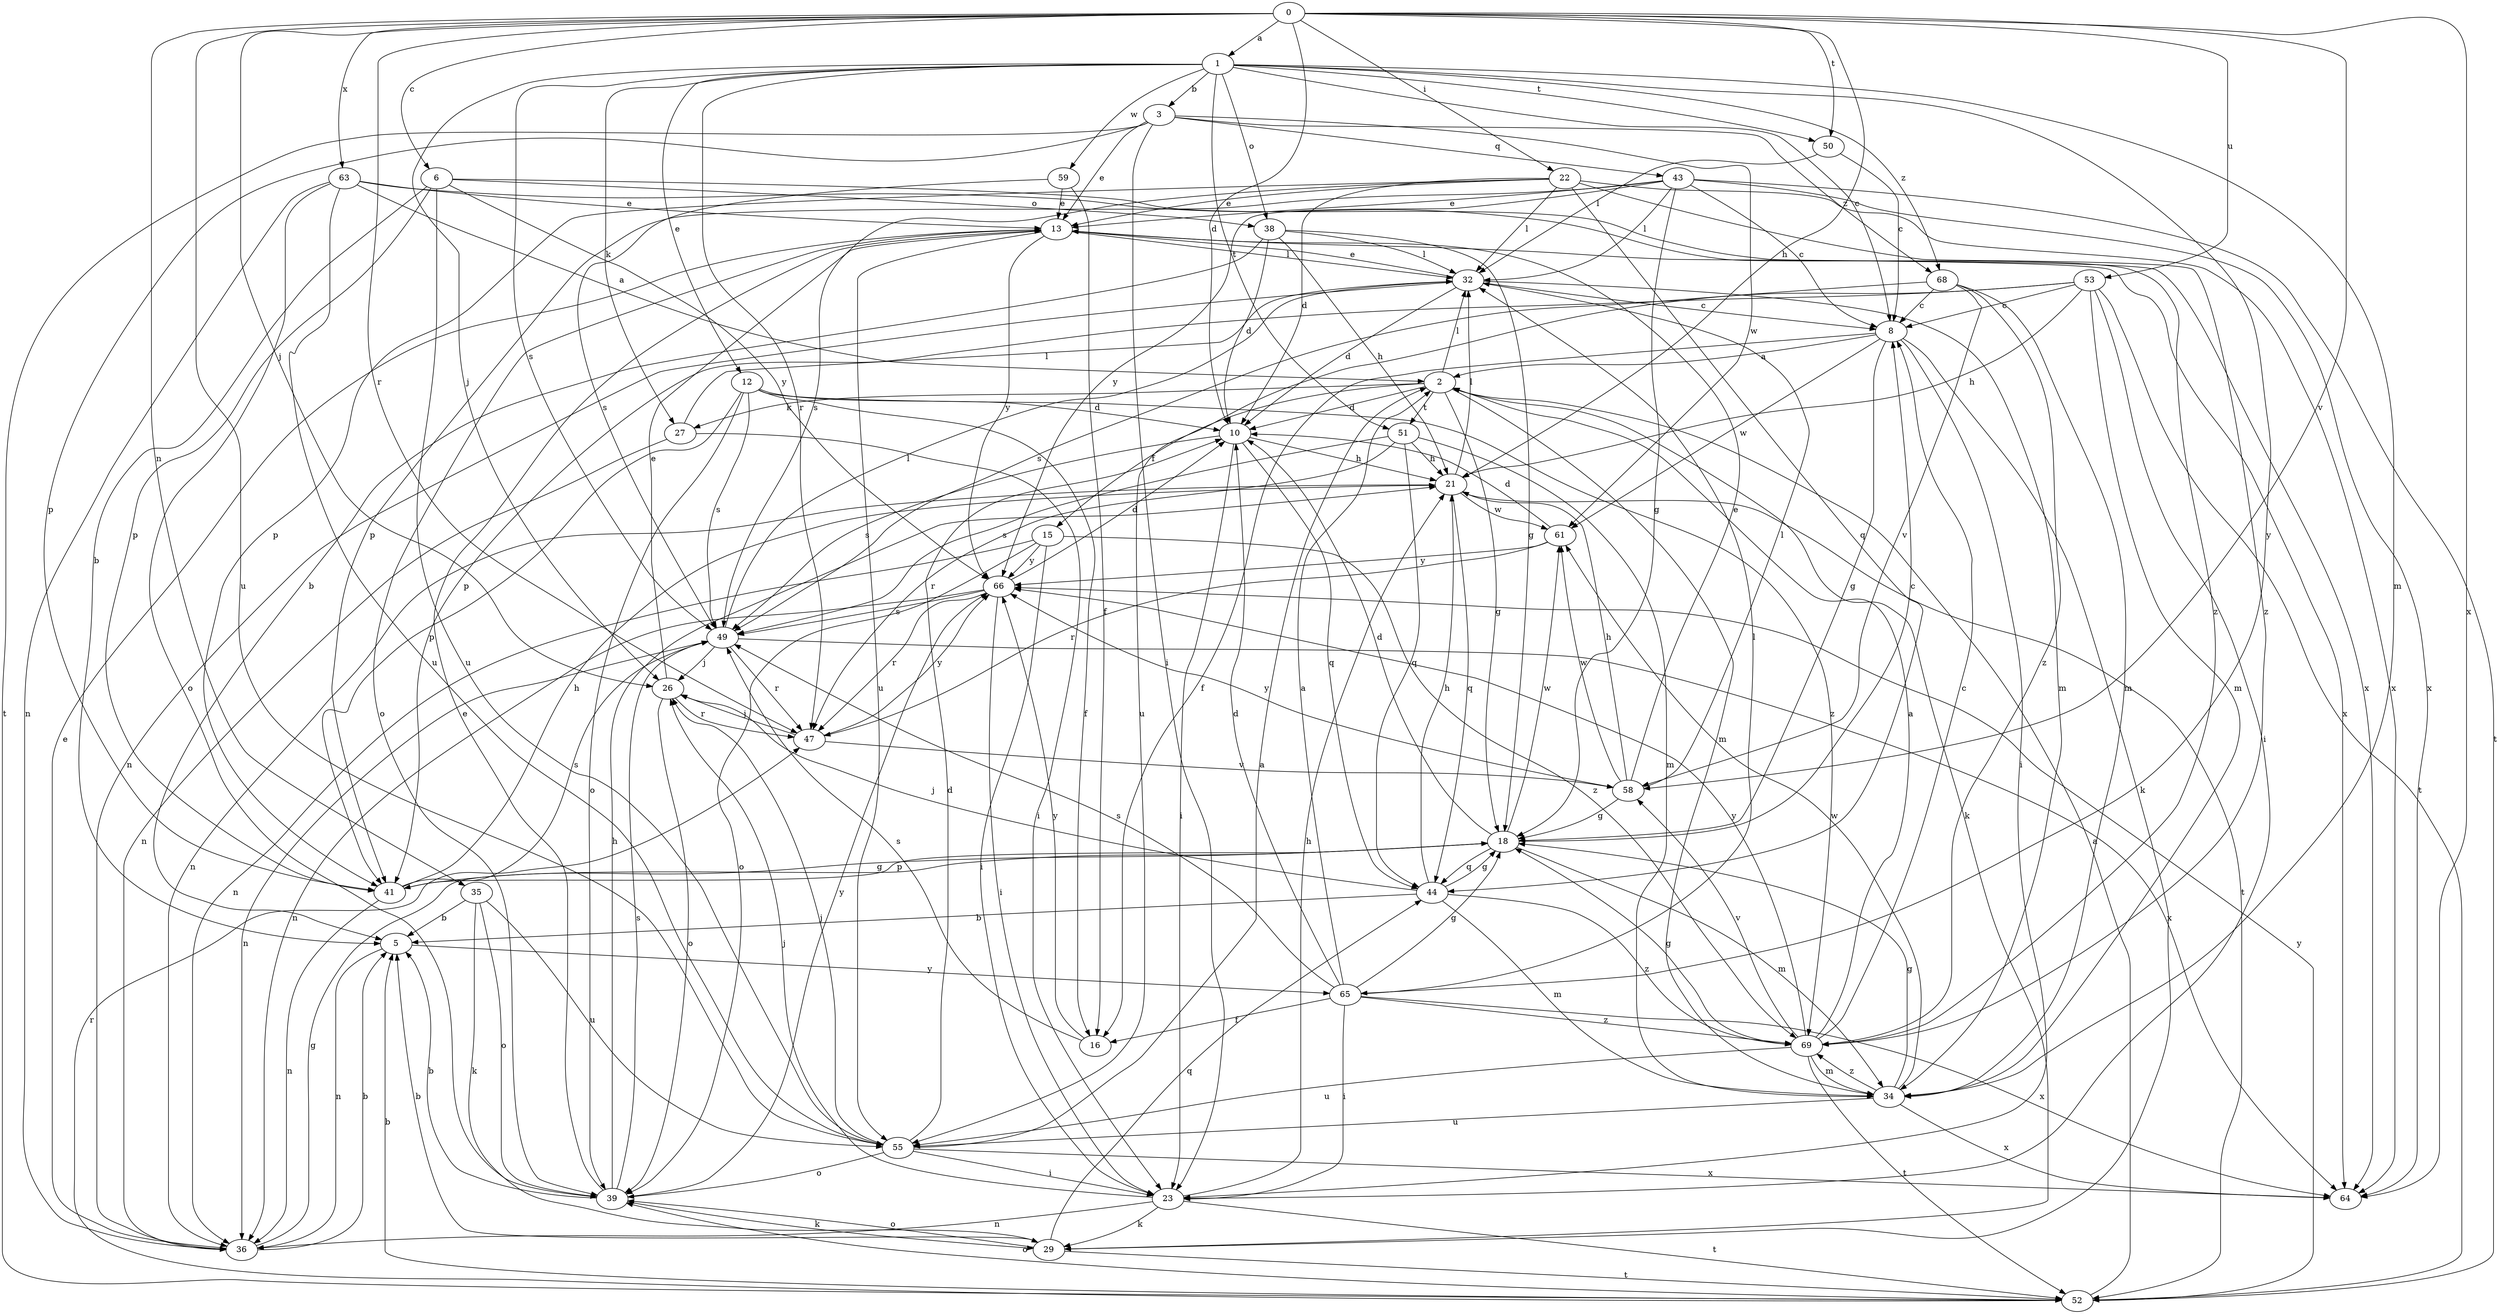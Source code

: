 strict digraph  {
0;
1;
2;
3;
5;
6;
8;
10;
12;
13;
15;
16;
18;
21;
22;
23;
26;
27;
29;
32;
34;
35;
36;
38;
39;
41;
43;
44;
47;
49;
50;
51;
52;
53;
55;
58;
59;
61;
63;
64;
65;
66;
68;
69;
0 -> 1  [label=a];
0 -> 6  [label=c];
0 -> 10  [label=d];
0 -> 21  [label=h];
0 -> 22  [label=i];
0 -> 26  [label=j];
0 -> 35  [label=n];
0 -> 47  [label=r];
0 -> 50  [label=t];
0 -> 53  [label=u];
0 -> 55  [label=u];
0 -> 58  [label=v];
0 -> 63  [label=x];
0 -> 64  [label=x];
1 -> 3  [label=b];
1 -> 8  [label=c];
1 -> 12  [label=e];
1 -> 26  [label=j];
1 -> 27  [label=k];
1 -> 34  [label=m];
1 -> 38  [label=o];
1 -> 47  [label=r];
1 -> 49  [label=s];
1 -> 50  [label=t];
1 -> 51  [label=t];
1 -> 59  [label=w];
1 -> 65  [label=y];
1 -> 68  [label=z];
2 -> 10  [label=d];
2 -> 15  [label=f];
2 -> 18  [label=g];
2 -> 27  [label=k];
2 -> 29  [label=k];
2 -> 32  [label=l];
2 -> 34  [label=m];
2 -> 51  [label=t];
3 -> 13  [label=e];
3 -> 23  [label=i];
3 -> 41  [label=p];
3 -> 43  [label=q];
3 -> 52  [label=t];
3 -> 61  [label=w];
3 -> 68  [label=z];
5 -> 36  [label=n];
5 -> 65  [label=y];
6 -> 5  [label=b];
6 -> 38  [label=o];
6 -> 41  [label=p];
6 -> 55  [label=u];
6 -> 64  [label=x];
6 -> 66  [label=y];
8 -> 2  [label=a];
8 -> 16  [label=f];
8 -> 18  [label=g];
8 -> 23  [label=i];
8 -> 29  [label=k];
8 -> 61  [label=w];
10 -> 21  [label=h];
10 -> 23  [label=i];
10 -> 44  [label=q];
10 -> 49  [label=s];
12 -> 10  [label=d];
12 -> 16  [label=f];
12 -> 39  [label=o];
12 -> 41  [label=p];
12 -> 49  [label=s];
12 -> 69  [label=z];
13 -> 32  [label=l];
13 -> 39  [label=o];
13 -> 55  [label=u];
13 -> 64  [label=x];
13 -> 66  [label=y];
15 -> 23  [label=i];
15 -> 36  [label=n];
15 -> 39  [label=o];
15 -> 66  [label=y];
15 -> 69  [label=z];
16 -> 49  [label=s];
16 -> 66  [label=y];
18 -> 8  [label=c];
18 -> 10  [label=d];
18 -> 34  [label=m];
18 -> 41  [label=p];
18 -> 44  [label=q];
18 -> 61  [label=w];
21 -> 32  [label=l];
21 -> 36  [label=n];
21 -> 44  [label=q];
21 -> 52  [label=t];
21 -> 61  [label=w];
22 -> 10  [label=d];
22 -> 13  [label=e];
22 -> 32  [label=l];
22 -> 41  [label=p];
22 -> 44  [label=q];
22 -> 49  [label=s];
22 -> 64  [label=x];
22 -> 69  [label=z];
23 -> 21  [label=h];
23 -> 26  [label=j];
23 -> 29  [label=k];
23 -> 36  [label=n];
23 -> 52  [label=t];
26 -> 13  [label=e];
26 -> 39  [label=o];
26 -> 47  [label=r];
27 -> 23  [label=i];
27 -> 32  [label=l];
27 -> 36  [label=n];
29 -> 5  [label=b];
29 -> 39  [label=o];
29 -> 44  [label=q];
29 -> 52  [label=t];
32 -> 8  [label=c];
32 -> 10  [label=d];
32 -> 13  [label=e];
32 -> 34  [label=m];
32 -> 36  [label=n];
34 -> 18  [label=g];
34 -> 55  [label=u];
34 -> 61  [label=w];
34 -> 64  [label=x];
34 -> 69  [label=z];
35 -> 5  [label=b];
35 -> 29  [label=k];
35 -> 39  [label=o];
35 -> 55  [label=u];
36 -> 5  [label=b];
36 -> 13  [label=e];
36 -> 18  [label=g];
38 -> 5  [label=b];
38 -> 10  [label=d];
38 -> 18  [label=g];
38 -> 21  [label=h];
38 -> 32  [label=l];
39 -> 5  [label=b];
39 -> 13  [label=e];
39 -> 21  [label=h];
39 -> 29  [label=k];
39 -> 49  [label=s];
39 -> 66  [label=y];
41 -> 18  [label=g];
41 -> 21  [label=h];
41 -> 36  [label=n];
41 -> 49  [label=s];
43 -> 8  [label=c];
43 -> 13  [label=e];
43 -> 18  [label=g];
43 -> 32  [label=l];
43 -> 41  [label=p];
43 -> 52  [label=t];
43 -> 64  [label=x];
43 -> 66  [label=y];
44 -> 5  [label=b];
44 -> 18  [label=g];
44 -> 21  [label=h];
44 -> 26  [label=j];
44 -> 34  [label=m];
44 -> 69  [label=z];
47 -> 26  [label=j];
47 -> 58  [label=v];
47 -> 66  [label=y];
49 -> 26  [label=j];
49 -> 32  [label=l];
49 -> 36  [label=n];
49 -> 47  [label=r];
49 -> 64  [label=x];
50 -> 8  [label=c];
50 -> 32  [label=l];
51 -> 21  [label=h];
51 -> 34  [label=m];
51 -> 44  [label=q];
51 -> 47  [label=r];
51 -> 49  [label=s];
52 -> 2  [label=a];
52 -> 5  [label=b];
52 -> 39  [label=o];
52 -> 47  [label=r];
52 -> 66  [label=y];
53 -> 8  [label=c];
53 -> 21  [label=h];
53 -> 23  [label=i];
53 -> 34  [label=m];
53 -> 41  [label=p];
53 -> 52  [label=t];
53 -> 55  [label=u];
55 -> 2  [label=a];
55 -> 10  [label=d];
55 -> 23  [label=i];
55 -> 26  [label=j];
55 -> 39  [label=o];
55 -> 64  [label=x];
58 -> 13  [label=e];
58 -> 18  [label=g];
58 -> 21  [label=h];
58 -> 32  [label=l];
58 -> 61  [label=w];
58 -> 66  [label=y];
59 -> 13  [label=e];
59 -> 16  [label=f];
59 -> 49  [label=s];
61 -> 10  [label=d];
61 -> 47  [label=r];
61 -> 66  [label=y];
63 -> 2  [label=a];
63 -> 13  [label=e];
63 -> 36  [label=n];
63 -> 39  [label=o];
63 -> 55  [label=u];
63 -> 69  [label=z];
65 -> 2  [label=a];
65 -> 10  [label=d];
65 -> 16  [label=f];
65 -> 18  [label=g];
65 -> 23  [label=i];
65 -> 32  [label=l];
65 -> 49  [label=s];
65 -> 64  [label=x];
65 -> 69  [label=z];
66 -> 10  [label=d];
66 -> 23  [label=i];
66 -> 36  [label=n];
66 -> 47  [label=r];
66 -> 49  [label=s];
68 -> 8  [label=c];
68 -> 34  [label=m];
68 -> 49  [label=s];
68 -> 58  [label=v];
68 -> 69  [label=z];
69 -> 2  [label=a];
69 -> 8  [label=c];
69 -> 18  [label=g];
69 -> 34  [label=m];
69 -> 52  [label=t];
69 -> 55  [label=u];
69 -> 58  [label=v];
69 -> 66  [label=y];
}
